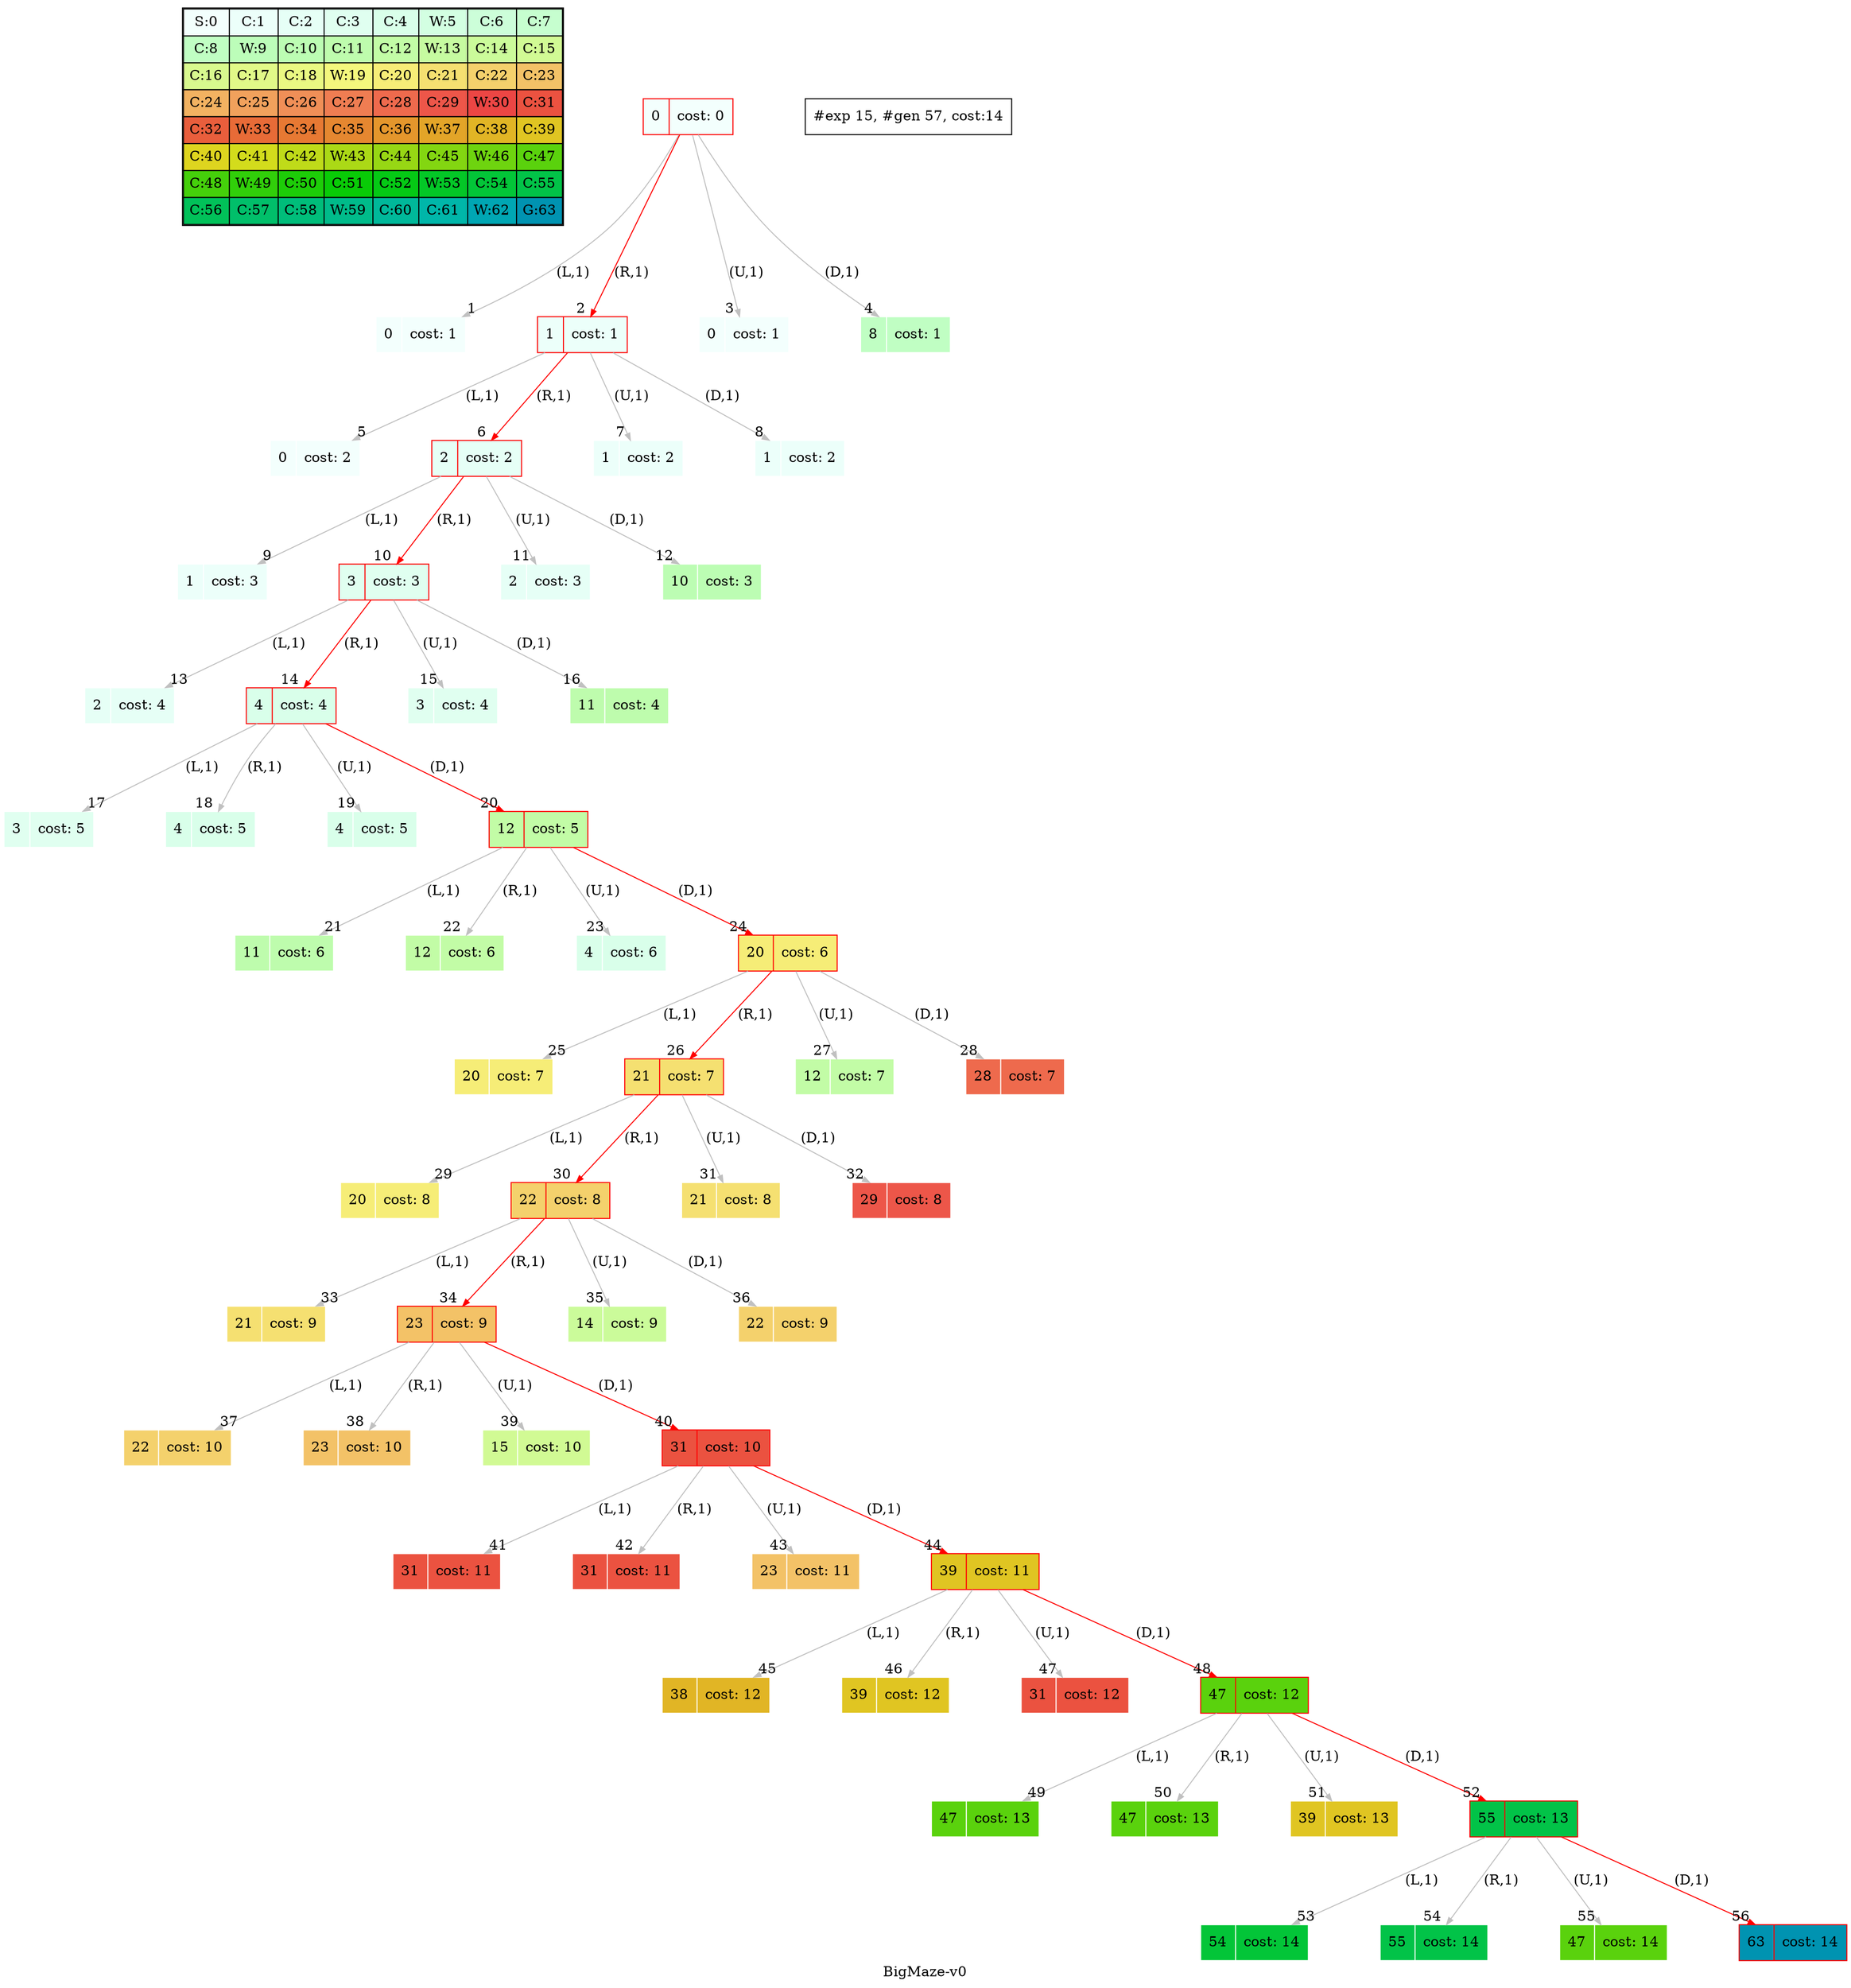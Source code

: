 digraph BigMaze { label="BigMaze-v0"
subgraph MAP {label=Map;map [shape=plaintext label=<<table border="1" cellpadding="5" cellspacing="0" cellborder="1"><tr><td bgcolor="0.46862745 0.04925994 0.99969645 1.        ">S:0</td><td bgcolor="0.45294118 0.07385253 0.99931706 1.        ">C:1</td><td bgcolor="0.4372549  0.09840028 0.99878599 1.        ">C:2</td><td bgcolor="0.42156863 0.12288829 0.99810333 1.        ">C:3</td><td bgcolor="0.40588235 0.1473017  0.99726917 1.        ">C:4</td><td bgcolor="0.39019608 0.17162568 0.99628365 1.        ">W:5</td><td bgcolor="0.3745098  0.19584547 0.99514692 1.        ">C:6</td><td bgcolor="0.35882353 0.21994636 0.99385914 1.        ">C:7</td></tr><tr><td bgcolor="0.34313725 0.24391372 0.99242051 1.        ">C:8</td><td bgcolor="0.32745098 0.267733   0.99083125 1.        ">W:9</td><td bgcolor="0.31176471 0.29138975 0.98909161 1.        ">C:10</td><td bgcolor="0.29607843 0.31486959 0.98720184 1.        ">C:11</td><td bgcolor="0.28039216 0.33815827 0.98516223 1.        ">C:12</td><td bgcolor="0.26470588 0.36124167 0.9829731  1.        ">W:13</td><td bgcolor="0.24901961 0.38410575 0.98063477 1.        ">C:14</td><td bgcolor="0.23333333 0.40673664 0.9781476  1.        ">C:15</td></tr><tr><td bgcolor="0.21764706 0.42912061 0.97551197 1.        ">C:16</td><td bgcolor="0.20196078 0.45124406 0.97272827 1.        ">C:17</td><td bgcolor="0.18627451 0.47309356 0.96979694 1.        ">C:18</td><td bgcolor="0.17058824 0.49465584 0.9667184  1.        ">W:19</td><td bgcolor="0.15490196 0.51591783 0.96349314 1.        ">C:20</td><td bgcolor="0.13921569 0.5368666  0.96012165 1.        ">C:21</td><td bgcolor="0.12352941 0.55748944 0.95660442 1.        ">C:22</td><td bgcolor="0.10784314 0.57777383 0.952942   1.        ">C:23</td></tr><tr><td bgcolor="0.09215686 0.59770746 0.94913494 1.        ">C:24</td><td bgcolor="0.07647059 0.61727822 0.94518383 1.        ">C:25</td><td bgcolor="0.06078431 0.63647424 0.94108925 1.        ">C:26</td><td bgcolor="0.04509804 0.65528385 0.93685184 1.        ">C:27</td><td bgcolor="0.02941176 0.67369564 0.93247223 1.        ">C:28</td><td bgcolor="0.01372549 0.69169844 0.92795109 1.        ">C:29</td><td bgcolor="0.00196078 0.70928131 0.92328911 1.        ">W:30</td><td bgcolor="0.01764706 0.72643357 0.91848699 1.        ">C:31</td></tr><tr><td bgcolor="0.03333333 0.74314483 0.91354546 1.        ">C:32</td><td bgcolor="0.04901961 0.75940492 0.90846527 1.        ">W:33</td><td bgcolor="0.06470588 0.77520398 0.9032472  1.        ">C:34</td><td bgcolor="0.08039216 0.79053241 0.89789203 1.        ">C:35</td><td bgcolor="0.09607843 0.80538092 0.89240058 1.        ">C:36</td><td bgcolor="0.11176471 0.81974048 0.88677369 1.        ">W:37</td><td bgcolor="0.12745098 0.83360239 0.88101219 1.        ">C:38</td><td bgcolor="0.14313725 0.84695821 0.87511698 1.        ">C:39</td></tr><tr><td bgcolor="0.15882353 0.85979985 0.86908895 1.        ">C:40</td><td bgcolor="0.1745098  0.87211951 0.862929   1.        ">C:41</td><td bgcolor="0.19019608 0.88390971 0.85663808 1.        ">C:42</td><td bgcolor="0.20588235 0.89516329 0.85021714 1.        ">W:43</td><td bgcolor="0.22156863 0.90587342 0.84366715 1.        ">C:44</td><td bgcolor="0.2372549  0.9160336  0.83698911 1.        ">C:45</td><td bgcolor="0.25294118 0.92563766 0.83018403 1.        ">W:46</td><td bgcolor="0.26862745 0.93467977 0.82325295 1.        ">C:47</td></tr><tr><td bgcolor="0.28431373 0.94315443 0.81619691 1.        ">C:48</td><td bgcolor="0.3        0.95105652 0.80901699 1.        ">W:49</td><td bgcolor="0.31568627 0.95838122 0.80171428 1.        ">C:50</td><td bgcolor="0.33137255 0.96512409 0.79428989 1.        ">C:51</td><td bgcolor="0.34705882 0.97128103 0.78674494 1.        ">C:52</td><td bgcolor="0.3627451  0.97684832 0.77908057 1.        ">W:53</td><td bgcolor="0.37843137 0.98182256 0.77129796 1.        ">C:54</td><td bgcolor="0.39411765 0.98620075 0.76339828 1.        ">C:55</td></tr><tr><td bgcolor="0.40980392 0.98998021 0.75538273 1.        ">C:56</td><td bgcolor="0.4254902  0.99315867 0.74725253 1.        ">C:57</td><td bgcolor="0.44117647 0.99573418 0.73900892 1.        ">C:58</td><td bgcolor="0.45686275 0.99770518 0.73065313 1.        ">W:59</td><td bgcolor="0.47254902 0.99907048 0.72218645 1.        ">C:60</td><td bgcolor="0.48823529 0.99982925 0.71361015 1.        ">C:61</td><td bgcolor="0.51176471 0.99982925 0.70054304 1.        ">W:62</td><td bgcolor="0.52745098 0.99907048 0.69169844 1.        ">G:63</td></tr></table>>]} 
nodesep=1 ranksep=1 node [shape=record] edge [arrowsize=0.7] 
"0_0" [label="<f0>0 |<f1> cost: 0" style=filled color=white fillcolor="0.46862745 0.04925994 0.99969645 1.        "]
"0_0" [label="<f0>0 |<f1> cost: 0" style=filled color=red fillcolor="0.46862745 0.04925994 0.99969645 1.        "]
"0_0.0-0" [label="<f0>0 |<f1> cost: 1" style=filled color=white fillcolor="0.46862745 0.04925994 0.99969645 1.        "] "0_0" -> "0_0.0-0" [label="(L,1)" headlabel=" 1 " color=grey ]; 
"0_0.1-1" [label="<f0>1 |<f1> cost: 1" style=filled color=white fillcolor="0.45294118 0.07385253 0.99931706 1.        "] "0_0" -> "0_0.1-1" [label="(R,1)" headlabel=" 2 " color=grey color=red ];  
"0_0.0-2" [label="<f0>0 |<f1> cost: 1" style=filled color=white fillcolor="0.46862745 0.04925994 0.99969645 1.        "] "0_0" -> "0_0.0-2" [label="(U,1)" headlabel=" 3 " color=grey ]; 
"0_0.8-3" [label="<f0>8 |<f1> cost: 1" style=filled color=white fillcolor="0.34313725 0.24391372 0.99242051 1.        "] "0_0" -> "0_0.8-3" [label="(D,1)" headlabel=" 4 " color=grey ]; 
"0_0.1-1" [label="<f0>1 |<f1> cost: 1" style=filled color=red fillcolor="0.45294118 0.07385253 0.99931706 1.        "]
"0_0.1.0-0" [label="<f0>0 |<f1> cost: 2" style=filled color=white fillcolor="0.46862745 0.04925994 0.99969645 1.        "] "0_0.1-1" -> "0_0.1.0-0" [label="(L,1)" headlabel=" 5 " color=grey ]; 
"0_0.1.2-1" [label="<f0>2 |<f1> cost: 2" style=filled color=white fillcolor="0.4372549  0.09840028 0.99878599 1.        "] "0_0.1-1" -> "0_0.1.2-1" [label="(R,1)" headlabel=" 6 " color=grey color=red ];  
"0_0.1.1-2" [label="<f0>1 |<f1> cost: 2" style=filled color=white fillcolor="0.45294118 0.07385253 0.99931706 1.        "] "0_0.1-1" -> "0_0.1.1-2" [label="(U,1)" headlabel=" 7 " color=grey ]; 
"0_0.1.1-3" [label="<f0>1 |<f1> cost: 2" style=filled color=white fillcolor="0.45294118 0.07385253 0.99931706 1.        "] "0_0.1-1" -> "0_0.1.1-3" [label="(D,1)" headlabel=" 8 " color=grey ]; 
"0_0.1.2-1" [label="<f0>2 |<f1> cost: 2" style=filled color=red fillcolor="0.4372549  0.09840028 0.99878599 1.        "]
"0_0.1.2.1-0" [label="<f0>1 |<f1> cost: 3" style=filled color=white fillcolor="0.45294118 0.07385253 0.99931706 1.        "] "0_0.1.2-1" -> "0_0.1.2.1-0" [label="(L,1)" headlabel=" 9 " color=grey ]; 
"0_0.1.2.3-1" [label="<f0>3 |<f1> cost: 3" style=filled color=white fillcolor="0.42156863 0.12288829 0.99810333 1.        "] "0_0.1.2-1" -> "0_0.1.2.3-1" [label="(R,1)" headlabel=" 10 " color=grey color=red ];  
"0_0.1.2.2-2" [label="<f0>2 |<f1> cost: 3" style=filled color=white fillcolor="0.4372549  0.09840028 0.99878599 1.        "] "0_0.1.2-1" -> "0_0.1.2.2-2" [label="(U,1)" headlabel=" 11 " color=grey ]; 
"0_0.1.2.10-3" [label="<f0>10 |<f1> cost: 3" style=filled color=white fillcolor="0.31176471 0.29138975 0.98909161 1.        "] "0_0.1.2-1" -> "0_0.1.2.10-3" [label="(D,1)" headlabel=" 12 " color=grey ]; 
"0_0.1.2.3-1" [label="<f0>3 |<f1> cost: 3" style=filled color=red fillcolor="0.42156863 0.12288829 0.99810333 1.        "]
"0_0.1.2.3.2-0" [label="<f0>2 |<f1> cost: 4" style=filled color=white fillcolor="0.4372549  0.09840028 0.99878599 1.        "] "0_0.1.2.3-1" -> "0_0.1.2.3.2-0" [label="(L,1)" headlabel=" 13 " color=grey ]; 
"0_0.1.2.3.4-1" [label="<f0>4 |<f1> cost: 4" style=filled color=white fillcolor="0.40588235 0.1473017  0.99726917 1.        "] "0_0.1.2.3-1" -> "0_0.1.2.3.4-1" [label="(R,1)" headlabel=" 14 " color=grey color=red ];  
"0_0.1.2.3.3-2" [label="<f0>3 |<f1> cost: 4" style=filled color=white fillcolor="0.42156863 0.12288829 0.99810333 1.        "] "0_0.1.2.3-1" -> "0_0.1.2.3.3-2" [label="(U,1)" headlabel=" 15 " color=grey ]; 
"0_0.1.2.3.11-3" [label="<f0>11 |<f1> cost: 4" style=filled color=white fillcolor="0.29607843 0.31486959 0.98720184 1.        "] "0_0.1.2.3-1" -> "0_0.1.2.3.11-3" [label="(D,1)" headlabel=" 16 " color=grey ]; 
"0_0.1.2.3.4-1" [label="<f0>4 |<f1> cost: 4" style=filled color=red fillcolor="0.40588235 0.1473017  0.99726917 1.        "]
"0_0.1.2.3.4.3-0" [label="<f0>3 |<f1> cost: 5" style=filled color=white fillcolor="0.42156863 0.12288829 0.99810333 1.        "] "0_0.1.2.3.4-1" -> "0_0.1.2.3.4.3-0" [label="(L,1)" headlabel=" 17 " color=grey ]; 
"0_0.1.2.3.4.4-1" [label="<f0>4 |<f1> cost: 5" style=filled color=white fillcolor="0.40588235 0.1473017  0.99726917 1.        "] "0_0.1.2.3.4-1" -> "0_0.1.2.3.4.4-1" [label="(R,1)" headlabel=" 18 " color=grey ]; 
"0_0.1.2.3.4.4-2" [label="<f0>4 |<f1> cost: 5" style=filled color=white fillcolor="0.40588235 0.1473017  0.99726917 1.        "] "0_0.1.2.3.4-1" -> "0_0.1.2.3.4.4-2" [label="(U,1)" headlabel=" 19 " color=grey ]; 
"0_0.1.2.3.4.12-3" [label="<f0>12 |<f1> cost: 5" style=filled color=white fillcolor="0.28039216 0.33815827 0.98516223 1.        "] "0_0.1.2.3.4-1" -> "0_0.1.2.3.4.12-3" [label="(D,1)" headlabel=" 20 " color=grey color=red ];  
"0_0.1.2.3.4.12-3" [label="<f0>12 |<f1> cost: 5" style=filled color=red fillcolor="0.28039216 0.33815827 0.98516223 1.        "]
"0_0.1.2.3.4.12.11-0" [label="<f0>11 |<f1> cost: 6" style=filled color=white fillcolor="0.29607843 0.31486959 0.98720184 1.        "] "0_0.1.2.3.4.12-3" -> "0_0.1.2.3.4.12.11-0" [label="(L,1)" headlabel=" 21 " color=grey ]; 
"0_0.1.2.3.4.12.12-1" [label="<f0>12 |<f1> cost: 6" style=filled color=white fillcolor="0.28039216 0.33815827 0.98516223 1.        "] "0_0.1.2.3.4.12-3" -> "0_0.1.2.3.4.12.12-1" [label="(R,1)" headlabel=" 22 " color=grey ]; 
"0_0.1.2.3.4.12.4-2" [label="<f0>4 |<f1> cost: 6" style=filled color=white fillcolor="0.40588235 0.1473017  0.99726917 1.        "] "0_0.1.2.3.4.12-3" -> "0_0.1.2.3.4.12.4-2" [label="(U,1)" headlabel=" 23 " color=grey ]; 
"0_0.1.2.3.4.12.20-3" [label="<f0>20 |<f1> cost: 6" style=filled color=white fillcolor="0.15490196 0.51591783 0.96349314 1.        "] "0_0.1.2.3.4.12-3" -> "0_0.1.2.3.4.12.20-3" [label="(D,1)" headlabel=" 24 " color=grey color=red ];  
"0_0.1.2.3.4.12.20-3" [label="<f0>20 |<f1> cost: 6" style=filled color=red fillcolor="0.15490196 0.51591783 0.96349314 1.        "]
"0_0.1.2.3.4.12.20.20-0" [label="<f0>20 |<f1> cost: 7" style=filled color=white fillcolor="0.15490196 0.51591783 0.96349314 1.        "] "0_0.1.2.3.4.12.20-3" -> "0_0.1.2.3.4.12.20.20-0" [label="(L,1)" headlabel=" 25 " color=grey ]; 
"0_0.1.2.3.4.12.20.21-1" [label="<f0>21 |<f1> cost: 7" style=filled color=white fillcolor="0.13921569 0.5368666  0.96012165 1.        "] "0_0.1.2.3.4.12.20-3" -> "0_0.1.2.3.4.12.20.21-1" [label="(R,1)" headlabel=" 26 " color=grey color=red ];  
"0_0.1.2.3.4.12.20.12-2" [label="<f0>12 |<f1> cost: 7" style=filled color=white fillcolor="0.28039216 0.33815827 0.98516223 1.        "] "0_0.1.2.3.4.12.20-3" -> "0_0.1.2.3.4.12.20.12-2" [label="(U,1)" headlabel=" 27 " color=grey ]; 
"0_0.1.2.3.4.12.20.28-3" [label="<f0>28 |<f1> cost: 7" style=filled color=white fillcolor="0.02941176 0.67369564 0.93247223 1.        "] "0_0.1.2.3.4.12.20-3" -> "0_0.1.2.3.4.12.20.28-3" [label="(D,1)" headlabel=" 28 " color=grey ]; 
"0_0.1.2.3.4.12.20.21-1" [label="<f0>21 |<f1> cost: 7" style=filled color=red fillcolor="0.13921569 0.5368666  0.96012165 1.        "]
"0_0.1.2.3.4.12.20.21.20-0" [label="<f0>20 |<f1> cost: 8" style=filled color=white fillcolor="0.15490196 0.51591783 0.96349314 1.        "] "0_0.1.2.3.4.12.20.21-1" -> "0_0.1.2.3.4.12.20.21.20-0" [label="(L,1)" headlabel=" 29 " color=grey ]; 
"0_0.1.2.3.4.12.20.21.22-1" [label="<f0>22 |<f1> cost: 8" style=filled color=white fillcolor="0.12352941 0.55748944 0.95660442 1.        "] "0_0.1.2.3.4.12.20.21-1" -> "0_0.1.2.3.4.12.20.21.22-1" [label="(R,1)" headlabel=" 30 " color=grey color=red ];  
"0_0.1.2.3.4.12.20.21.21-2" [label="<f0>21 |<f1> cost: 8" style=filled color=white fillcolor="0.13921569 0.5368666  0.96012165 1.        "] "0_0.1.2.3.4.12.20.21-1" -> "0_0.1.2.3.4.12.20.21.21-2" [label="(U,1)" headlabel=" 31 " color=grey ]; 
"0_0.1.2.3.4.12.20.21.29-3" [label="<f0>29 |<f1> cost: 8" style=filled color=white fillcolor="0.01372549 0.69169844 0.92795109 1.        "] "0_0.1.2.3.4.12.20.21-1" -> "0_0.1.2.3.4.12.20.21.29-3" [label="(D,1)" headlabel=" 32 " color=grey ]; 
"0_0.1.2.3.4.12.20.21.22-1" [label="<f0>22 |<f1> cost: 8" style=filled color=red fillcolor="0.12352941 0.55748944 0.95660442 1.        "]
"0_0.1.2.3.4.12.20.21.22.21-0" [label="<f0>21 |<f1> cost: 9" style=filled color=white fillcolor="0.13921569 0.5368666  0.96012165 1.        "] "0_0.1.2.3.4.12.20.21.22-1" -> "0_0.1.2.3.4.12.20.21.22.21-0" [label="(L,1)" headlabel=" 33 " color=grey ]; 
"0_0.1.2.3.4.12.20.21.22.23-1" [label="<f0>23 |<f1> cost: 9" style=filled color=white fillcolor="0.10784314 0.57777383 0.952942   1.        "] "0_0.1.2.3.4.12.20.21.22-1" -> "0_0.1.2.3.4.12.20.21.22.23-1" [label="(R,1)" headlabel=" 34 " color=grey color=red ];  
"0_0.1.2.3.4.12.20.21.22.14-2" [label="<f0>14 |<f1> cost: 9" style=filled color=white fillcolor="0.24901961 0.38410575 0.98063477 1.        "] "0_0.1.2.3.4.12.20.21.22-1" -> "0_0.1.2.3.4.12.20.21.22.14-2" [label="(U,1)" headlabel=" 35 " color=grey ]; 
"0_0.1.2.3.4.12.20.21.22.22-3" [label="<f0>22 |<f1> cost: 9" style=filled color=white fillcolor="0.12352941 0.55748944 0.95660442 1.        "] "0_0.1.2.3.4.12.20.21.22-1" -> "0_0.1.2.3.4.12.20.21.22.22-3" [label="(D,1)" headlabel=" 36 " color=grey ]; 
"0_0.1.2.3.4.12.20.21.22.23-1" [label="<f0>23 |<f1> cost: 9" style=filled color=red fillcolor="0.10784314 0.57777383 0.952942   1.        "]
"0_0.1.2.3.4.12.20.21.22.23.22-0" [label="<f0>22 |<f1> cost: 10" style=filled color=white fillcolor="0.12352941 0.55748944 0.95660442 1.        "] "0_0.1.2.3.4.12.20.21.22.23-1" -> "0_0.1.2.3.4.12.20.21.22.23.22-0" [label="(L,1)" headlabel=" 37 " color=grey ]; 
"0_0.1.2.3.4.12.20.21.22.23.23-1" [label="<f0>23 |<f1> cost: 10" style=filled color=white fillcolor="0.10784314 0.57777383 0.952942   1.        "] "0_0.1.2.3.4.12.20.21.22.23-1" -> "0_0.1.2.3.4.12.20.21.22.23.23-1" [label="(R,1)" headlabel=" 38 " color=grey ]; 
"0_0.1.2.3.4.12.20.21.22.23.15-2" [label="<f0>15 |<f1> cost: 10" style=filled color=white fillcolor="0.23333333 0.40673664 0.9781476  1.        "] "0_0.1.2.3.4.12.20.21.22.23-1" -> "0_0.1.2.3.4.12.20.21.22.23.15-2" [label="(U,1)" headlabel=" 39 " color=grey ]; 
"0_0.1.2.3.4.12.20.21.22.23.31-3" [label="<f0>31 |<f1> cost: 10" style=filled color=white fillcolor="0.01764706 0.72643357 0.91848699 1.        "] "0_0.1.2.3.4.12.20.21.22.23-1" -> "0_0.1.2.3.4.12.20.21.22.23.31-3" [label="(D,1)" headlabel=" 40 " color=grey color=red ];  
"0_0.1.2.3.4.12.20.21.22.23.31-3" [label="<f0>31 |<f1> cost: 10" style=filled color=red fillcolor="0.01764706 0.72643357 0.91848699 1.        "]
"0_0.1.2.3.4.12.20.21.22.23.31.31-0" [label="<f0>31 |<f1> cost: 11" style=filled color=white fillcolor="0.01764706 0.72643357 0.91848699 1.        "] "0_0.1.2.3.4.12.20.21.22.23.31-3" -> "0_0.1.2.3.4.12.20.21.22.23.31.31-0" [label="(L,1)" headlabel=" 41 " color=grey ]; 
"0_0.1.2.3.4.12.20.21.22.23.31.31-1" [label="<f0>31 |<f1> cost: 11" style=filled color=white fillcolor="0.01764706 0.72643357 0.91848699 1.        "] "0_0.1.2.3.4.12.20.21.22.23.31-3" -> "0_0.1.2.3.4.12.20.21.22.23.31.31-1" [label="(R,1)" headlabel=" 42 " color=grey ]; 
"0_0.1.2.3.4.12.20.21.22.23.31.23-2" [label="<f0>23 |<f1> cost: 11" style=filled color=white fillcolor="0.10784314 0.57777383 0.952942   1.        "] "0_0.1.2.3.4.12.20.21.22.23.31-3" -> "0_0.1.2.3.4.12.20.21.22.23.31.23-2" [label="(U,1)" headlabel=" 43 " color=grey ]; 
"0_0.1.2.3.4.12.20.21.22.23.31.39-3" [label="<f0>39 |<f1> cost: 11" style=filled color=white fillcolor="0.14313725 0.84695821 0.87511698 1.        "] "0_0.1.2.3.4.12.20.21.22.23.31-3" -> "0_0.1.2.3.4.12.20.21.22.23.31.39-3" [label="(D,1)" headlabel=" 44 " color=grey color=red ];  
"0_0.1.2.3.4.12.20.21.22.23.31.39-3" [label="<f0>39 |<f1> cost: 11" style=filled color=red fillcolor="0.14313725 0.84695821 0.87511698 1.        "]
"0_0.1.2.3.4.12.20.21.22.23.31.39.38-0" [label="<f0>38 |<f1> cost: 12" style=filled color=white fillcolor="0.12745098 0.83360239 0.88101219 1.        "] "0_0.1.2.3.4.12.20.21.22.23.31.39-3" -> "0_0.1.2.3.4.12.20.21.22.23.31.39.38-0" [label="(L,1)" headlabel=" 45 " color=grey ]; 
"0_0.1.2.3.4.12.20.21.22.23.31.39.39-1" [label="<f0>39 |<f1> cost: 12" style=filled color=white fillcolor="0.14313725 0.84695821 0.87511698 1.        "] "0_0.1.2.3.4.12.20.21.22.23.31.39-3" -> "0_0.1.2.3.4.12.20.21.22.23.31.39.39-1" [label="(R,1)" headlabel=" 46 " color=grey ]; 
"0_0.1.2.3.4.12.20.21.22.23.31.39.31-2" [label="<f0>31 |<f1> cost: 12" style=filled color=white fillcolor="0.01764706 0.72643357 0.91848699 1.        "] "0_0.1.2.3.4.12.20.21.22.23.31.39-3" -> "0_0.1.2.3.4.12.20.21.22.23.31.39.31-2" [label="(U,1)" headlabel=" 47 " color=grey ]; 
"0_0.1.2.3.4.12.20.21.22.23.31.39.47-3" [label="<f0>47 |<f1> cost: 12" style=filled color=white fillcolor="0.26862745 0.93467977 0.82325295 1.        "] "0_0.1.2.3.4.12.20.21.22.23.31.39-3" -> "0_0.1.2.3.4.12.20.21.22.23.31.39.47-3" [label="(D,1)" headlabel=" 48 " color=grey color=red ];  
"0_0.1.2.3.4.12.20.21.22.23.31.39.47-3" [label="<f0>47 |<f1> cost: 12" style=filled color=red fillcolor="0.26862745 0.93467977 0.82325295 1.        "]
"0_0.1.2.3.4.12.20.21.22.23.31.39.47.47-0" [label="<f0>47 |<f1> cost: 13" style=filled color=white fillcolor="0.26862745 0.93467977 0.82325295 1.        "] "0_0.1.2.3.4.12.20.21.22.23.31.39.47-3" -> "0_0.1.2.3.4.12.20.21.22.23.31.39.47.47-0" [label="(L,1)" headlabel=" 49 " color=grey ]; 
"0_0.1.2.3.4.12.20.21.22.23.31.39.47.47-1" [label="<f0>47 |<f1> cost: 13" style=filled color=white fillcolor="0.26862745 0.93467977 0.82325295 1.        "] "0_0.1.2.3.4.12.20.21.22.23.31.39.47-3" -> "0_0.1.2.3.4.12.20.21.22.23.31.39.47.47-1" [label="(R,1)" headlabel=" 50 " color=grey ]; 
"0_0.1.2.3.4.12.20.21.22.23.31.39.47.39-2" [label="<f0>39 |<f1> cost: 13" style=filled color=white fillcolor="0.14313725 0.84695821 0.87511698 1.        "] "0_0.1.2.3.4.12.20.21.22.23.31.39.47-3" -> "0_0.1.2.3.4.12.20.21.22.23.31.39.47.39-2" [label="(U,1)" headlabel=" 51 " color=grey ]; 
"0_0.1.2.3.4.12.20.21.22.23.31.39.47.55-3" [label="<f0>55 |<f1> cost: 13" style=filled color=white fillcolor="0.39411765 0.98620075 0.76339828 1.        "] "0_0.1.2.3.4.12.20.21.22.23.31.39.47-3" -> "0_0.1.2.3.4.12.20.21.22.23.31.39.47.55-3" [label="(D,1)" headlabel=" 52 " color=grey color=red ];  
"0_0.1.2.3.4.12.20.21.22.23.31.39.47.55-3" [label="<f0>55 |<f1> cost: 13" style=filled color=red fillcolor="0.39411765 0.98620075 0.76339828 1.        "]
"0_0.1.2.3.4.12.20.21.22.23.31.39.47.55.54-0" [label="<f0>54 |<f1> cost: 14" style=filled color=white fillcolor="0.37843137 0.98182256 0.77129796 1.        "] "0_0.1.2.3.4.12.20.21.22.23.31.39.47.55-3" -> "0_0.1.2.3.4.12.20.21.22.23.31.39.47.55.54-0" [label="(L,1)" headlabel=" 53 " color=grey ]; 
"0_0.1.2.3.4.12.20.21.22.23.31.39.47.55.55-1" [label="<f0>55 |<f1> cost: 14" style=filled color=white fillcolor="0.39411765 0.98620075 0.76339828 1.        "] "0_0.1.2.3.4.12.20.21.22.23.31.39.47.55-3" -> "0_0.1.2.3.4.12.20.21.22.23.31.39.47.55.55-1" [label="(R,1)" headlabel=" 54 " color=grey ]; 
"0_0.1.2.3.4.12.20.21.22.23.31.39.47.55.47-2" [label="<f0>47 |<f1> cost: 14" style=filled color=white fillcolor="0.26862745 0.93467977 0.82325295 1.        "] "0_0.1.2.3.4.12.20.21.22.23.31.39.47.55-3" -> "0_0.1.2.3.4.12.20.21.22.23.31.39.47.55.47-2" [label="(U,1)" headlabel=" 55 " color=grey ]; 
"0_0.1.2.3.4.12.20.21.22.23.31.39.47.55.63-3" [label="<f0>63 |<f1> cost: 14" style=filled color=red fillcolor="0.52745098 0.99907048 0.69169844 1.        "] "0_0.1.2.3.4.12.20.21.22.23.31.39.47.55-3" -> "0_0.1.2.3.4.12.20.21.22.23.31.39.47.55.63-3" [label="(D,1)" headlabel=" 56 " color=grey color=red ];  
 "#exp 15, #gen 57, cost:14" [ shape=box ];
}

